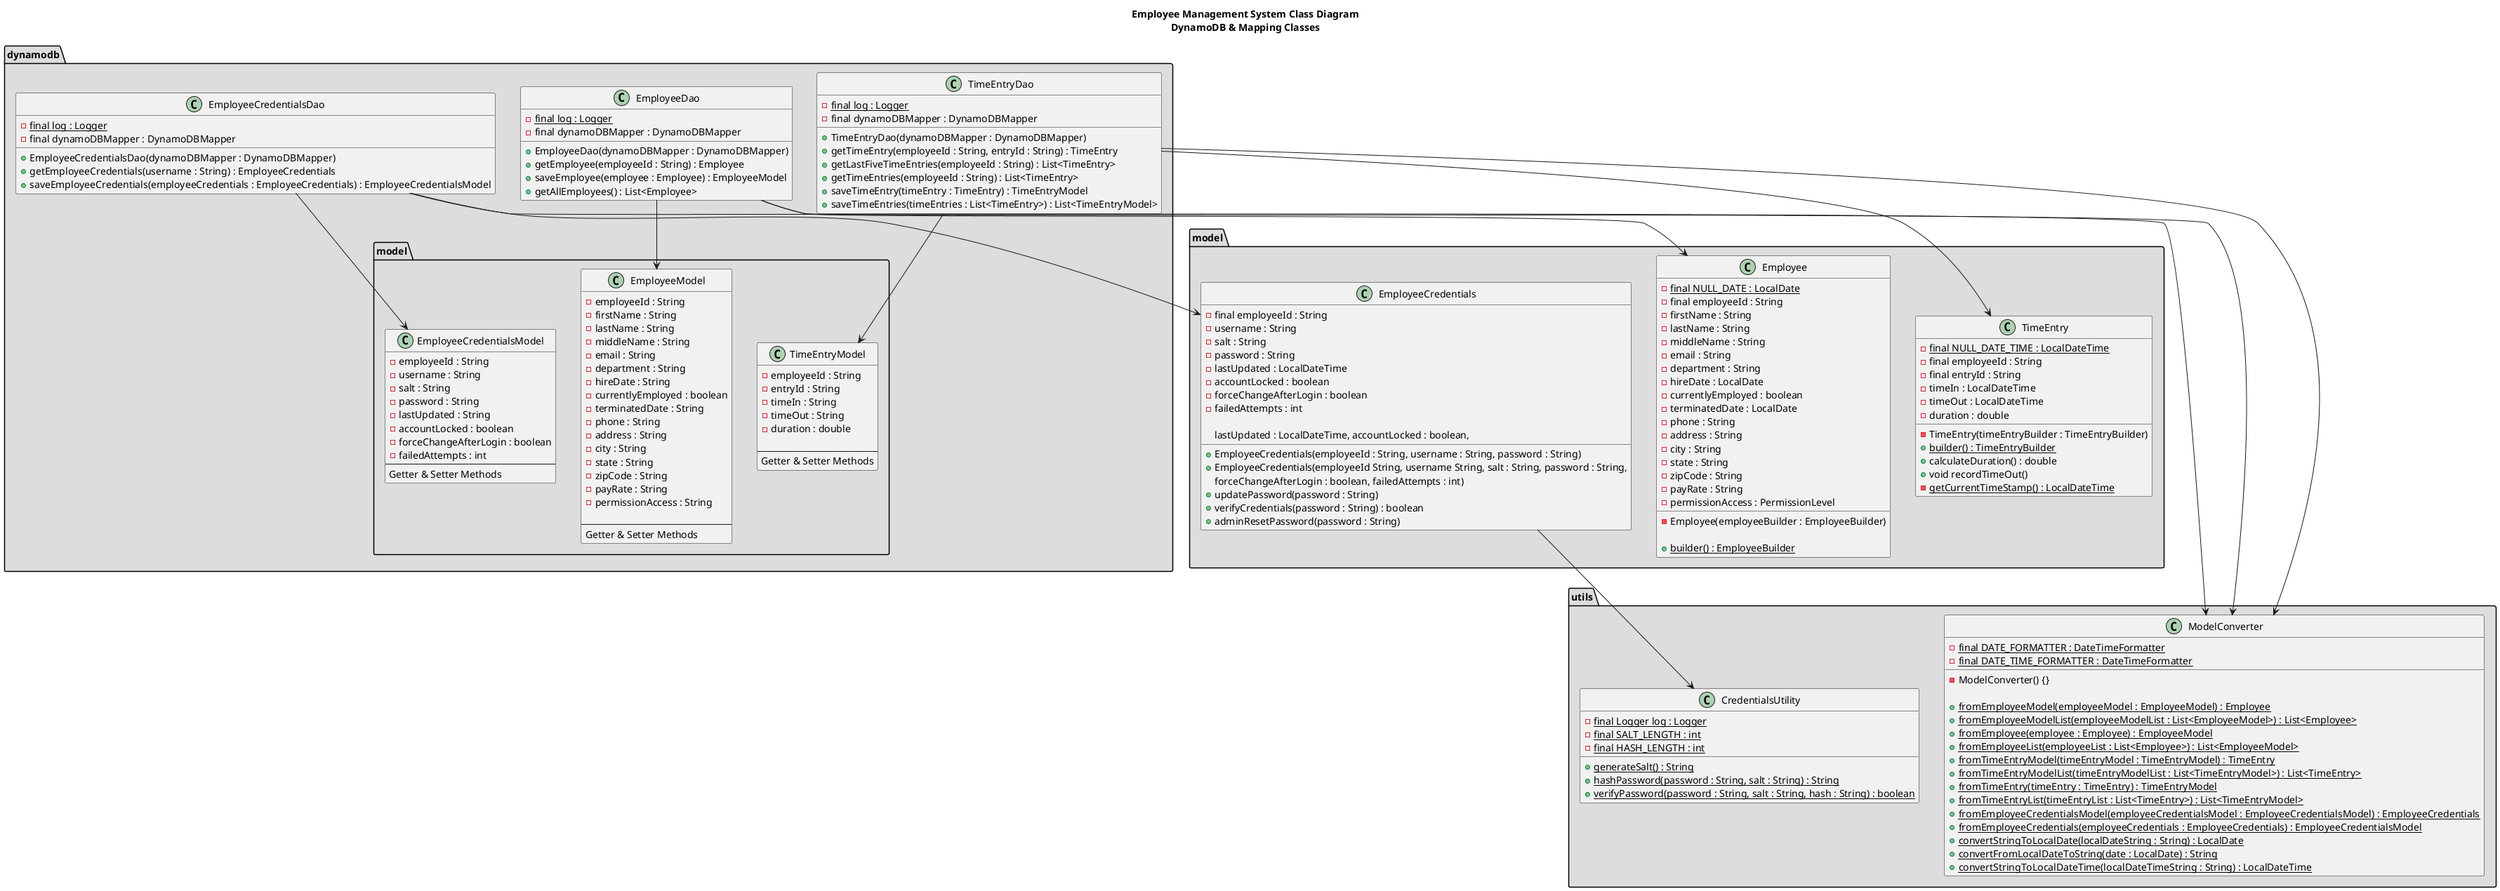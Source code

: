 @startuml
title
Employee Management System Class Diagram
DynamoDB & Mapping Classes
end title

package dynamodb #DDD {
    class EmployeeCredentialsDao {
        - {static} final log : Logger
        - final dynamoDBMapper : DynamoDBMapper

        + EmployeeCredentialsDao(dynamoDBMapper : DynamoDBMapper)
        + getEmployeeCredentials(username : String) : EmployeeCredentials
        + saveEmployeeCredentials(employeeCredentials : EmployeeCredentials) : EmployeeCredentialsModel
    }

    class EmployeeDao {
        - {static} final log : Logger
        - final dynamoDBMapper : DynamoDBMapper

        + EmployeeDao(dynamoDBMapper : DynamoDBMapper)
        + getEmployee(employeeId : String) : Employee
        + saveEmployee(employee : Employee) : EmployeeModel
        + getAllEmployees() : List<Employee>
    }

    class TimeEntryDao {
        - {static} final log : Logger
        - final dynamoDBMapper : DynamoDBMapper

        + TimeEntryDao(dynamoDBMapper : DynamoDBMapper)
        + getTimeEntry(employeeId : String, entryId : String) : TimeEntry
        + getLastFiveTimeEntries(employeeId : String) : List<TimeEntry>
        + getTimeEntries(employeeId : String) : List<TimeEntry>
        + saveTimeEntry(timeEntry : TimeEntry) : TimeEntryModel
        + saveTimeEntries(timeEntries : List<TimeEntry>) : List<TimeEntryModel>
    }

    package model {
        class EmployeeCredentialsModel {
            - employeeId : String
            - username : String
            - salt : String
            - password : String
            - lastUpdated : String
            - accountLocked : boolean
            - forceChangeAfterLogin : boolean
            - failedAttempts : int
            ---
            Getter & Setter Methods
        }

        class EmployeeModel {
            - employeeId : String
            - firstName : String
            - lastName : String
            - middleName : String
            - email : String
            - department : String
            - hireDate : String
            - currentlyEmployed : boolean
            - terminatedDate : String
            - phone : String
            - address : String
            - city : String
            - state : String
            - zipCode : String
            - payRate : String
            - permissionAccess : String

            ---
            Getter & Setter Methods
        }

        class TimeEntryModel {
            - employeeId : String
            - entryId : String
            - timeIn : String
            - timeOut : String
            - duration : double

            ---
            Getter & Setter Methods
        }

    }
}

package model #DDD {

    class Employee {
        - {static} final NULL_DATE : LocalDate
        - final employeeId : String
        - firstName : String
        - lastName : String
        - middleName : String
        - email : String
        - department : String
        - hireDate : LocalDate
        - currentlyEmployed : boolean
        - terminatedDate : LocalDate
        - phone : String
        - address : String
        - city : String
        - state : String
        - zipCode : String
        - payRate : String
        - permissionAccess : PermissionLevel

        - Employee(employeeBuilder : EmployeeBuilder)

        + {static} builder() : EmployeeBuilder
    }

    class EmployeeCredentials {
        - final employeeId : String
        - username : String
        - salt : String
        - password : String
        - lastUpdated : LocalDateTime
        - accountLocked : boolean
        - forceChangeAfterLogin : boolean
        - failedAttempts : int

        + EmployeeCredentials(employeeId : String, username : String, password : String)
        + EmployeeCredentials(employeeId String, username String, salt : String, password : String,
                                       lastUpdated : LocalDateTime, accountLocked : boolean,
                                       forceChangeAfterLogin : boolean, failedAttempts : int)
        + updatePassword(password : String)
        + verifyCredentials(password : String) : boolean
        + adminResetPassword(password : String)
    }

    class TimeEntry {
        - {static} final NULL_DATE_TIME : LocalDateTime
        - final employeeId : String
        - final entryId : String
        - timeIn : LocalDateTime
        - timeOut : LocalDateTime
        - duration : double

        - TimeEntry(timeEntryBuilder : TimeEntryBuilder)
        + {static} builder() : TimeEntryBuilder
        + calculateDuration() : double
        + void recordTimeOut()
        - {static} getCurrentTimeStamp() : LocalDateTime
    }
}

package utils #DDD {
    class CredentialsUtility {

        - {static} final Logger log : Logger
        - {static} final SALT_LENGTH : int
        - {static} final HASH_LENGTH : int

        + {static} generateSalt() : String
        + {static} hashPassword(password : String, salt : String) : String
        + {static} verifyPassword(password : String, salt : String, hash : String) : boolean


    }

    class ModelConverter {
        - {static} final DATE_FORMATTER : DateTimeFormatter
        - {static} final DATE_TIME_FORMATTER : DateTimeFormatter

        - ModelConverter() {}

        + {static} fromEmployeeModel(employeeModel : EmployeeModel) : Employee
        + {static} fromEmployeeModelList(employeeModelList : List<EmployeeModel>) : List<Employee>
        + {static} fromEmployee(employee : Employee) : EmployeeModel
        + {static} fromEmployeeList(employeeList : List<Employee>) : List<EmployeeModel>
        + {static} fromTimeEntryModel(timeEntryModel : TimeEntryModel) : TimeEntry
        + {static} fromTimeEntryModelList(timeEntryModelList : List<TimeEntryModel>) : List<TimeEntry>
        + {static} fromTimeEntry(timeEntry : TimeEntry) : TimeEntryModel
        + {static} fromTimeEntryList(timeEntryList : List<TimeEntry>) : List<TimeEntryModel>
        + {static} fromEmployeeCredentialsModel(employeeCredentialsModel : EmployeeCredentialsModel) : EmployeeCredentials
        + {static} fromEmployeeCredentials(employeeCredentials : EmployeeCredentials) : EmployeeCredentialsModel
        + {static} convertStringToLocalDate(localDateString : String) : LocalDate
        + {static} convertFromLocalDateToString(date : LocalDate) : String
        + {static} convertStringToLocalDateTime(localDateTimeString : String) : LocalDateTime
    }
}

EmployeeDao --> EmployeeModel
EmployeeDao --> ModelConverter
EmployeeCredentialsDao --> EmployeeCredentialsModel
EmployeeCredentialsDao --> ModelConverter
TimeEntryDao --> TimeEntryModel
TimeEntryDao --> ModelConverter

EmployeeDao --> Employee
EmployeeCredentialsDao --> EmployeeCredentials
EmployeeCredentials --> CredentialsUtility
TimeEntryDao --> TimeEntry

newpage
title
Employee Management System Class Diagram
Employee Credentials Handler Classes
end title
package lambda #DDD {
    class AdminResetPasswordHandler implements RequestHandler {
        - {static} final log : Logger

        credentialsDao : EmployeeCredentialsDao

        + AdminResetPasswordHandler()
        + handleRequest(request : AdminResetPasswordRequest, context : Context) : String
    }

    class LoginHandler implements RequestHandler {
        - {static} final log : Logger

        credentialsDao : EmployeeCredentialsDao

        + LoginHandler()
        + handleRequest(request : LoginRequest, context : Context) : String
    }

    class UpdatePasswordHandler implements RequestHandler {
        - {static} final log : Logger

        credentialsDao : EmployeeCredentialsDao

        + UpdatePasswordHandler()
        + handleRequest(request : UpdatePasswordRequest, context : Context) : String
    }

}


AdminResetPasswordHandler --> EmployeeCredentialsDao
AdminResetPasswordHandler --> EmployeeCredentials
LoginHandler --> EmployeeCredentialsDao
LoginHandler --> EmployeeCredentials
UpdatePasswordHandler --> EmployeeCredentialsDao
UpdatePasswordHandler --> EmployeeCredentials

newpage
title
Employee Management System Class Diagram
Employee Handler Classes
end title
package lambda #DDD {

    class GetAllEmployeesHandler implements RequestHandler {
        - {static} final log : Logger

        employeeDao : EmployeeDao

        + GetAllEmployeesHandler()
        + handleRequest(request : GetAllEmployeesRequest, context : Context) : String
    }

    class GetEmployeeHandler implements RequestHandler {
        - {static} final log : Logger

        employeeDao : EmployeeDao

        + GetEmployeeHandler()
        + handleRequest(request : GetEmployeeRequest, context : Context) : String
    }

    class NewEmployeeHandler implements RequestHandler {
        - {static} final log : Logger

        employeeDao : EmployeeDao
        employeeCredentialsDao : EmployeeCredentialsDao

        + NewEmployeeHandler()
        + handleRequest(request : NewEmployeeRequest, context : Context) : String
    }

    class UpdateEmployeeHandler implements RequestHandler {
        - {static} final log : Logger

        employeeDao : EmployeeDao

        + UpdateEmployeeHandler()
        + handleRequest(request : UpdateEmployeeRequest, context : Context) : String
    }

}


GetAllEmployeesHandler --> EmployeeDao
GetAllEmployeesHandler --> Employee
GetEmployeeHandler --> EmployeeDao
GetEmployeeHandler --> Employee
NewEmployeeHandler --> EmployeeDao
NewEmployeeHandler --> EmployeeCredentialsDao
UpdateEmployeeHandler --> EmployeeDao
UpdateEmployeeHandler --> Employee

newpage
title
Employee Management System Class Diagram
Time Entry Handler Classes
end title
package lambda #DDD {

    class NewTimeEntryHandler implements RequestHandler {
        - {static} final log : Logger

        timeEntryDao : TimeEntryDao

        + NewTimeEntryHandler()
        + handleRequest(request : NewTimeEntryRequest, context : Context) : String
    }

    class UpdateTimeEntryHandler implements RequestHandler {
        - {static} final log : Logger

        timeEntryDao : TimeEntryDao

        + UpdateTimeEntryHandler()
        + handleRequest(request : UpdateTimeEntryRequest, context : Context) : String
    }

    class UpdateTimeEntriesHandler implements RequestHandler {
        - {static} final log : Logger

        timeEntryDao : TimeEntryDao

        + UpdateTimeEntriesHandler()
        + handleRequest(request : UpdateTimeEntriesRequest, context : Context) : String
    }

    class GetLastFiveTimeEntriesHandler implements RequestHandler {
        - {static} final log : Logger

        timeEntryDao : TimeEntryDao

        + GetLastFiveTimeEntriesHandler()
        + handleRequest(request : GetLastFiveTimeEntriesRequest, context : Context) : String
    }

    class GetTimeEntriesHandler implements RequestHandler {
        - {static} final log : Logger

        timeEntryDao : TimeEntryDao

        + GetTimeEntriesHandler()
        + handleRequest(request : GetTimeEntriesRequest, context : Context) : String
    }
}


NewTimeEntryHandler --> TimeEntryDao
NewTimeEntryHandler --> TimeEntry
UpdateTimeEntryHandler --> TimeEntryDao
UpdateTimeEntryHandler --> TimeEntry
UpdateTimeEntriesHandler --> TimeEntryDao
UpdateTimeEntriesHandler --> TimeEntry
GetTimeEntriesHandler --> TimeEntryDao
GetTimeEntriesHandler --> TimeEntry
GetLastFiveTimeEntriesHandler --> TimeEntryDao
GetLastFiveTimeEntriesHandler --> TimeEntry

}

@enduml
